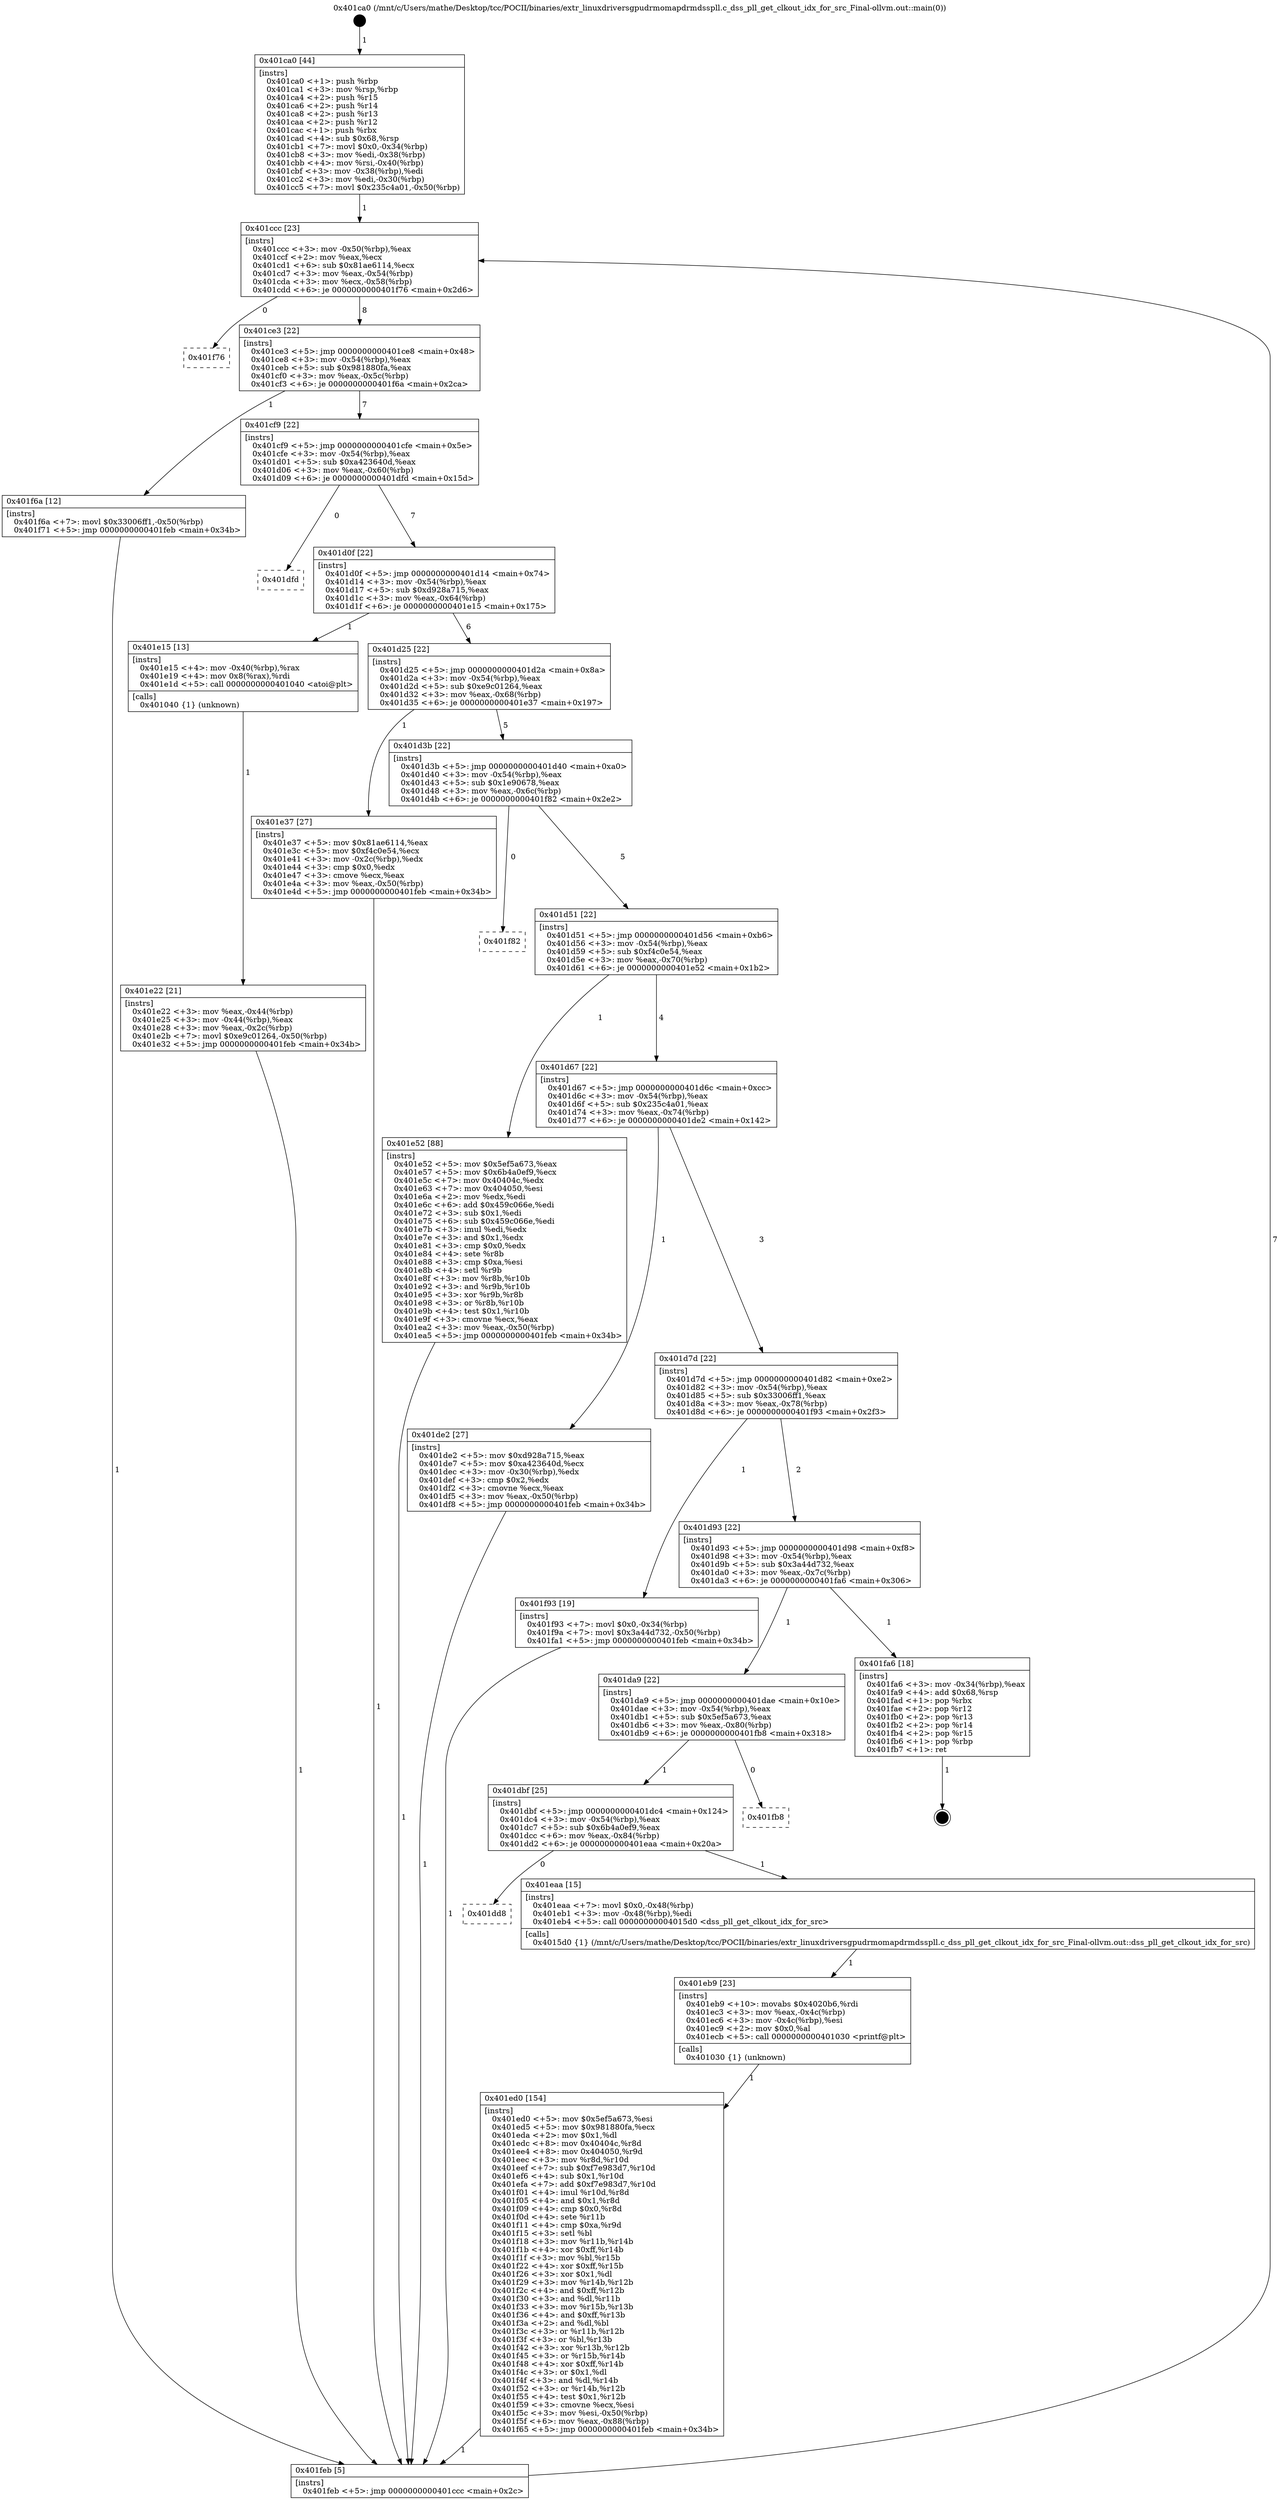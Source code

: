 digraph "0x401ca0" {
  label = "0x401ca0 (/mnt/c/Users/mathe/Desktop/tcc/POCII/binaries/extr_linuxdriversgpudrmomapdrmdsspll.c_dss_pll_get_clkout_idx_for_src_Final-ollvm.out::main(0))"
  labelloc = "t"
  node[shape=record]

  Entry [label="",width=0.3,height=0.3,shape=circle,fillcolor=black,style=filled]
  "0x401ccc" [label="{
     0x401ccc [23]\l
     | [instrs]\l
     &nbsp;&nbsp;0x401ccc \<+3\>: mov -0x50(%rbp),%eax\l
     &nbsp;&nbsp;0x401ccf \<+2\>: mov %eax,%ecx\l
     &nbsp;&nbsp;0x401cd1 \<+6\>: sub $0x81ae6114,%ecx\l
     &nbsp;&nbsp;0x401cd7 \<+3\>: mov %eax,-0x54(%rbp)\l
     &nbsp;&nbsp;0x401cda \<+3\>: mov %ecx,-0x58(%rbp)\l
     &nbsp;&nbsp;0x401cdd \<+6\>: je 0000000000401f76 \<main+0x2d6\>\l
  }"]
  "0x401f76" [label="{
     0x401f76\l
  }", style=dashed]
  "0x401ce3" [label="{
     0x401ce3 [22]\l
     | [instrs]\l
     &nbsp;&nbsp;0x401ce3 \<+5\>: jmp 0000000000401ce8 \<main+0x48\>\l
     &nbsp;&nbsp;0x401ce8 \<+3\>: mov -0x54(%rbp),%eax\l
     &nbsp;&nbsp;0x401ceb \<+5\>: sub $0x981880fa,%eax\l
     &nbsp;&nbsp;0x401cf0 \<+3\>: mov %eax,-0x5c(%rbp)\l
     &nbsp;&nbsp;0x401cf3 \<+6\>: je 0000000000401f6a \<main+0x2ca\>\l
  }"]
  Exit [label="",width=0.3,height=0.3,shape=circle,fillcolor=black,style=filled,peripheries=2]
  "0x401f6a" [label="{
     0x401f6a [12]\l
     | [instrs]\l
     &nbsp;&nbsp;0x401f6a \<+7\>: movl $0x33006ff1,-0x50(%rbp)\l
     &nbsp;&nbsp;0x401f71 \<+5\>: jmp 0000000000401feb \<main+0x34b\>\l
  }"]
  "0x401cf9" [label="{
     0x401cf9 [22]\l
     | [instrs]\l
     &nbsp;&nbsp;0x401cf9 \<+5\>: jmp 0000000000401cfe \<main+0x5e\>\l
     &nbsp;&nbsp;0x401cfe \<+3\>: mov -0x54(%rbp),%eax\l
     &nbsp;&nbsp;0x401d01 \<+5\>: sub $0xa423640d,%eax\l
     &nbsp;&nbsp;0x401d06 \<+3\>: mov %eax,-0x60(%rbp)\l
     &nbsp;&nbsp;0x401d09 \<+6\>: je 0000000000401dfd \<main+0x15d\>\l
  }"]
  "0x401ed0" [label="{
     0x401ed0 [154]\l
     | [instrs]\l
     &nbsp;&nbsp;0x401ed0 \<+5\>: mov $0x5ef5a673,%esi\l
     &nbsp;&nbsp;0x401ed5 \<+5\>: mov $0x981880fa,%ecx\l
     &nbsp;&nbsp;0x401eda \<+2\>: mov $0x1,%dl\l
     &nbsp;&nbsp;0x401edc \<+8\>: mov 0x40404c,%r8d\l
     &nbsp;&nbsp;0x401ee4 \<+8\>: mov 0x404050,%r9d\l
     &nbsp;&nbsp;0x401eec \<+3\>: mov %r8d,%r10d\l
     &nbsp;&nbsp;0x401eef \<+7\>: sub $0xf7e983d7,%r10d\l
     &nbsp;&nbsp;0x401ef6 \<+4\>: sub $0x1,%r10d\l
     &nbsp;&nbsp;0x401efa \<+7\>: add $0xf7e983d7,%r10d\l
     &nbsp;&nbsp;0x401f01 \<+4\>: imul %r10d,%r8d\l
     &nbsp;&nbsp;0x401f05 \<+4\>: and $0x1,%r8d\l
     &nbsp;&nbsp;0x401f09 \<+4\>: cmp $0x0,%r8d\l
     &nbsp;&nbsp;0x401f0d \<+4\>: sete %r11b\l
     &nbsp;&nbsp;0x401f11 \<+4\>: cmp $0xa,%r9d\l
     &nbsp;&nbsp;0x401f15 \<+3\>: setl %bl\l
     &nbsp;&nbsp;0x401f18 \<+3\>: mov %r11b,%r14b\l
     &nbsp;&nbsp;0x401f1b \<+4\>: xor $0xff,%r14b\l
     &nbsp;&nbsp;0x401f1f \<+3\>: mov %bl,%r15b\l
     &nbsp;&nbsp;0x401f22 \<+4\>: xor $0xff,%r15b\l
     &nbsp;&nbsp;0x401f26 \<+3\>: xor $0x1,%dl\l
     &nbsp;&nbsp;0x401f29 \<+3\>: mov %r14b,%r12b\l
     &nbsp;&nbsp;0x401f2c \<+4\>: and $0xff,%r12b\l
     &nbsp;&nbsp;0x401f30 \<+3\>: and %dl,%r11b\l
     &nbsp;&nbsp;0x401f33 \<+3\>: mov %r15b,%r13b\l
     &nbsp;&nbsp;0x401f36 \<+4\>: and $0xff,%r13b\l
     &nbsp;&nbsp;0x401f3a \<+2\>: and %dl,%bl\l
     &nbsp;&nbsp;0x401f3c \<+3\>: or %r11b,%r12b\l
     &nbsp;&nbsp;0x401f3f \<+3\>: or %bl,%r13b\l
     &nbsp;&nbsp;0x401f42 \<+3\>: xor %r13b,%r12b\l
     &nbsp;&nbsp;0x401f45 \<+3\>: or %r15b,%r14b\l
     &nbsp;&nbsp;0x401f48 \<+4\>: xor $0xff,%r14b\l
     &nbsp;&nbsp;0x401f4c \<+3\>: or $0x1,%dl\l
     &nbsp;&nbsp;0x401f4f \<+3\>: and %dl,%r14b\l
     &nbsp;&nbsp;0x401f52 \<+3\>: or %r14b,%r12b\l
     &nbsp;&nbsp;0x401f55 \<+4\>: test $0x1,%r12b\l
     &nbsp;&nbsp;0x401f59 \<+3\>: cmovne %ecx,%esi\l
     &nbsp;&nbsp;0x401f5c \<+3\>: mov %esi,-0x50(%rbp)\l
     &nbsp;&nbsp;0x401f5f \<+6\>: mov %eax,-0x88(%rbp)\l
     &nbsp;&nbsp;0x401f65 \<+5\>: jmp 0000000000401feb \<main+0x34b\>\l
  }"]
  "0x401dfd" [label="{
     0x401dfd\l
  }", style=dashed]
  "0x401d0f" [label="{
     0x401d0f [22]\l
     | [instrs]\l
     &nbsp;&nbsp;0x401d0f \<+5\>: jmp 0000000000401d14 \<main+0x74\>\l
     &nbsp;&nbsp;0x401d14 \<+3\>: mov -0x54(%rbp),%eax\l
     &nbsp;&nbsp;0x401d17 \<+5\>: sub $0xd928a715,%eax\l
     &nbsp;&nbsp;0x401d1c \<+3\>: mov %eax,-0x64(%rbp)\l
     &nbsp;&nbsp;0x401d1f \<+6\>: je 0000000000401e15 \<main+0x175\>\l
  }"]
  "0x401eb9" [label="{
     0x401eb9 [23]\l
     | [instrs]\l
     &nbsp;&nbsp;0x401eb9 \<+10\>: movabs $0x4020b6,%rdi\l
     &nbsp;&nbsp;0x401ec3 \<+3\>: mov %eax,-0x4c(%rbp)\l
     &nbsp;&nbsp;0x401ec6 \<+3\>: mov -0x4c(%rbp),%esi\l
     &nbsp;&nbsp;0x401ec9 \<+2\>: mov $0x0,%al\l
     &nbsp;&nbsp;0x401ecb \<+5\>: call 0000000000401030 \<printf@plt\>\l
     | [calls]\l
     &nbsp;&nbsp;0x401030 \{1\} (unknown)\l
  }"]
  "0x401e15" [label="{
     0x401e15 [13]\l
     | [instrs]\l
     &nbsp;&nbsp;0x401e15 \<+4\>: mov -0x40(%rbp),%rax\l
     &nbsp;&nbsp;0x401e19 \<+4\>: mov 0x8(%rax),%rdi\l
     &nbsp;&nbsp;0x401e1d \<+5\>: call 0000000000401040 \<atoi@plt\>\l
     | [calls]\l
     &nbsp;&nbsp;0x401040 \{1\} (unknown)\l
  }"]
  "0x401d25" [label="{
     0x401d25 [22]\l
     | [instrs]\l
     &nbsp;&nbsp;0x401d25 \<+5\>: jmp 0000000000401d2a \<main+0x8a\>\l
     &nbsp;&nbsp;0x401d2a \<+3\>: mov -0x54(%rbp),%eax\l
     &nbsp;&nbsp;0x401d2d \<+5\>: sub $0xe9c01264,%eax\l
     &nbsp;&nbsp;0x401d32 \<+3\>: mov %eax,-0x68(%rbp)\l
     &nbsp;&nbsp;0x401d35 \<+6\>: je 0000000000401e37 \<main+0x197\>\l
  }"]
  "0x401dd8" [label="{
     0x401dd8\l
  }", style=dashed]
  "0x401e37" [label="{
     0x401e37 [27]\l
     | [instrs]\l
     &nbsp;&nbsp;0x401e37 \<+5\>: mov $0x81ae6114,%eax\l
     &nbsp;&nbsp;0x401e3c \<+5\>: mov $0xf4c0e54,%ecx\l
     &nbsp;&nbsp;0x401e41 \<+3\>: mov -0x2c(%rbp),%edx\l
     &nbsp;&nbsp;0x401e44 \<+3\>: cmp $0x0,%edx\l
     &nbsp;&nbsp;0x401e47 \<+3\>: cmove %ecx,%eax\l
     &nbsp;&nbsp;0x401e4a \<+3\>: mov %eax,-0x50(%rbp)\l
     &nbsp;&nbsp;0x401e4d \<+5\>: jmp 0000000000401feb \<main+0x34b\>\l
  }"]
  "0x401d3b" [label="{
     0x401d3b [22]\l
     | [instrs]\l
     &nbsp;&nbsp;0x401d3b \<+5\>: jmp 0000000000401d40 \<main+0xa0\>\l
     &nbsp;&nbsp;0x401d40 \<+3\>: mov -0x54(%rbp),%eax\l
     &nbsp;&nbsp;0x401d43 \<+5\>: sub $0x1e90678,%eax\l
     &nbsp;&nbsp;0x401d48 \<+3\>: mov %eax,-0x6c(%rbp)\l
     &nbsp;&nbsp;0x401d4b \<+6\>: je 0000000000401f82 \<main+0x2e2\>\l
  }"]
  "0x401eaa" [label="{
     0x401eaa [15]\l
     | [instrs]\l
     &nbsp;&nbsp;0x401eaa \<+7\>: movl $0x0,-0x48(%rbp)\l
     &nbsp;&nbsp;0x401eb1 \<+3\>: mov -0x48(%rbp),%edi\l
     &nbsp;&nbsp;0x401eb4 \<+5\>: call 00000000004015d0 \<dss_pll_get_clkout_idx_for_src\>\l
     | [calls]\l
     &nbsp;&nbsp;0x4015d0 \{1\} (/mnt/c/Users/mathe/Desktop/tcc/POCII/binaries/extr_linuxdriversgpudrmomapdrmdsspll.c_dss_pll_get_clkout_idx_for_src_Final-ollvm.out::dss_pll_get_clkout_idx_for_src)\l
  }"]
  "0x401f82" [label="{
     0x401f82\l
  }", style=dashed]
  "0x401d51" [label="{
     0x401d51 [22]\l
     | [instrs]\l
     &nbsp;&nbsp;0x401d51 \<+5\>: jmp 0000000000401d56 \<main+0xb6\>\l
     &nbsp;&nbsp;0x401d56 \<+3\>: mov -0x54(%rbp),%eax\l
     &nbsp;&nbsp;0x401d59 \<+5\>: sub $0xf4c0e54,%eax\l
     &nbsp;&nbsp;0x401d5e \<+3\>: mov %eax,-0x70(%rbp)\l
     &nbsp;&nbsp;0x401d61 \<+6\>: je 0000000000401e52 \<main+0x1b2\>\l
  }"]
  "0x401dbf" [label="{
     0x401dbf [25]\l
     | [instrs]\l
     &nbsp;&nbsp;0x401dbf \<+5\>: jmp 0000000000401dc4 \<main+0x124\>\l
     &nbsp;&nbsp;0x401dc4 \<+3\>: mov -0x54(%rbp),%eax\l
     &nbsp;&nbsp;0x401dc7 \<+5\>: sub $0x6b4a0ef9,%eax\l
     &nbsp;&nbsp;0x401dcc \<+6\>: mov %eax,-0x84(%rbp)\l
     &nbsp;&nbsp;0x401dd2 \<+6\>: je 0000000000401eaa \<main+0x20a\>\l
  }"]
  "0x401e52" [label="{
     0x401e52 [88]\l
     | [instrs]\l
     &nbsp;&nbsp;0x401e52 \<+5\>: mov $0x5ef5a673,%eax\l
     &nbsp;&nbsp;0x401e57 \<+5\>: mov $0x6b4a0ef9,%ecx\l
     &nbsp;&nbsp;0x401e5c \<+7\>: mov 0x40404c,%edx\l
     &nbsp;&nbsp;0x401e63 \<+7\>: mov 0x404050,%esi\l
     &nbsp;&nbsp;0x401e6a \<+2\>: mov %edx,%edi\l
     &nbsp;&nbsp;0x401e6c \<+6\>: add $0x459c066e,%edi\l
     &nbsp;&nbsp;0x401e72 \<+3\>: sub $0x1,%edi\l
     &nbsp;&nbsp;0x401e75 \<+6\>: sub $0x459c066e,%edi\l
     &nbsp;&nbsp;0x401e7b \<+3\>: imul %edi,%edx\l
     &nbsp;&nbsp;0x401e7e \<+3\>: and $0x1,%edx\l
     &nbsp;&nbsp;0x401e81 \<+3\>: cmp $0x0,%edx\l
     &nbsp;&nbsp;0x401e84 \<+4\>: sete %r8b\l
     &nbsp;&nbsp;0x401e88 \<+3\>: cmp $0xa,%esi\l
     &nbsp;&nbsp;0x401e8b \<+4\>: setl %r9b\l
     &nbsp;&nbsp;0x401e8f \<+3\>: mov %r8b,%r10b\l
     &nbsp;&nbsp;0x401e92 \<+3\>: and %r9b,%r10b\l
     &nbsp;&nbsp;0x401e95 \<+3\>: xor %r9b,%r8b\l
     &nbsp;&nbsp;0x401e98 \<+3\>: or %r8b,%r10b\l
     &nbsp;&nbsp;0x401e9b \<+4\>: test $0x1,%r10b\l
     &nbsp;&nbsp;0x401e9f \<+3\>: cmovne %ecx,%eax\l
     &nbsp;&nbsp;0x401ea2 \<+3\>: mov %eax,-0x50(%rbp)\l
     &nbsp;&nbsp;0x401ea5 \<+5\>: jmp 0000000000401feb \<main+0x34b\>\l
  }"]
  "0x401d67" [label="{
     0x401d67 [22]\l
     | [instrs]\l
     &nbsp;&nbsp;0x401d67 \<+5\>: jmp 0000000000401d6c \<main+0xcc\>\l
     &nbsp;&nbsp;0x401d6c \<+3\>: mov -0x54(%rbp),%eax\l
     &nbsp;&nbsp;0x401d6f \<+5\>: sub $0x235c4a01,%eax\l
     &nbsp;&nbsp;0x401d74 \<+3\>: mov %eax,-0x74(%rbp)\l
     &nbsp;&nbsp;0x401d77 \<+6\>: je 0000000000401de2 \<main+0x142\>\l
  }"]
  "0x401fb8" [label="{
     0x401fb8\l
  }", style=dashed]
  "0x401de2" [label="{
     0x401de2 [27]\l
     | [instrs]\l
     &nbsp;&nbsp;0x401de2 \<+5\>: mov $0xd928a715,%eax\l
     &nbsp;&nbsp;0x401de7 \<+5\>: mov $0xa423640d,%ecx\l
     &nbsp;&nbsp;0x401dec \<+3\>: mov -0x30(%rbp),%edx\l
     &nbsp;&nbsp;0x401def \<+3\>: cmp $0x2,%edx\l
     &nbsp;&nbsp;0x401df2 \<+3\>: cmovne %ecx,%eax\l
     &nbsp;&nbsp;0x401df5 \<+3\>: mov %eax,-0x50(%rbp)\l
     &nbsp;&nbsp;0x401df8 \<+5\>: jmp 0000000000401feb \<main+0x34b\>\l
  }"]
  "0x401d7d" [label="{
     0x401d7d [22]\l
     | [instrs]\l
     &nbsp;&nbsp;0x401d7d \<+5\>: jmp 0000000000401d82 \<main+0xe2\>\l
     &nbsp;&nbsp;0x401d82 \<+3\>: mov -0x54(%rbp),%eax\l
     &nbsp;&nbsp;0x401d85 \<+5\>: sub $0x33006ff1,%eax\l
     &nbsp;&nbsp;0x401d8a \<+3\>: mov %eax,-0x78(%rbp)\l
     &nbsp;&nbsp;0x401d8d \<+6\>: je 0000000000401f93 \<main+0x2f3\>\l
  }"]
  "0x401feb" [label="{
     0x401feb [5]\l
     | [instrs]\l
     &nbsp;&nbsp;0x401feb \<+5\>: jmp 0000000000401ccc \<main+0x2c\>\l
  }"]
  "0x401ca0" [label="{
     0x401ca0 [44]\l
     | [instrs]\l
     &nbsp;&nbsp;0x401ca0 \<+1\>: push %rbp\l
     &nbsp;&nbsp;0x401ca1 \<+3\>: mov %rsp,%rbp\l
     &nbsp;&nbsp;0x401ca4 \<+2\>: push %r15\l
     &nbsp;&nbsp;0x401ca6 \<+2\>: push %r14\l
     &nbsp;&nbsp;0x401ca8 \<+2\>: push %r13\l
     &nbsp;&nbsp;0x401caa \<+2\>: push %r12\l
     &nbsp;&nbsp;0x401cac \<+1\>: push %rbx\l
     &nbsp;&nbsp;0x401cad \<+4\>: sub $0x68,%rsp\l
     &nbsp;&nbsp;0x401cb1 \<+7\>: movl $0x0,-0x34(%rbp)\l
     &nbsp;&nbsp;0x401cb8 \<+3\>: mov %edi,-0x38(%rbp)\l
     &nbsp;&nbsp;0x401cbb \<+4\>: mov %rsi,-0x40(%rbp)\l
     &nbsp;&nbsp;0x401cbf \<+3\>: mov -0x38(%rbp),%edi\l
     &nbsp;&nbsp;0x401cc2 \<+3\>: mov %edi,-0x30(%rbp)\l
     &nbsp;&nbsp;0x401cc5 \<+7\>: movl $0x235c4a01,-0x50(%rbp)\l
  }"]
  "0x401e22" [label="{
     0x401e22 [21]\l
     | [instrs]\l
     &nbsp;&nbsp;0x401e22 \<+3\>: mov %eax,-0x44(%rbp)\l
     &nbsp;&nbsp;0x401e25 \<+3\>: mov -0x44(%rbp),%eax\l
     &nbsp;&nbsp;0x401e28 \<+3\>: mov %eax,-0x2c(%rbp)\l
     &nbsp;&nbsp;0x401e2b \<+7\>: movl $0xe9c01264,-0x50(%rbp)\l
     &nbsp;&nbsp;0x401e32 \<+5\>: jmp 0000000000401feb \<main+0x34b\>\l
  }"]
  "0x401da9" [label="{
     0x401da9 [22]\l
     | [instrs]\l
     &nbsp;&nbsp;0x401da9 \<+5\>: jmp 0000000000401dae \<main+0x10e\>\l
     &nbsp;&nbsp;0x401dae \<+3\>: mov -0x54(%rbp),%eax\l
     &nbsp;&nbsp;0x401db1 \<+5\>: sub $0x5ef5a673,%eax\l
     &nbsp;&nbsp;0x401db6 \<+3\>: mov %eax,-0x80(%rbp)\l
     &nbsp;&nbsp;0x401db9 \<+6\>: je 0000000000401fb8 \<main+0x318\>\l
  }"]
  "0x401f93" [label="{
     0x401f93 [19]\l
     | [instrs]\l
     &nbsp;&nbsp;0x401f93 \<+7\>: movl $0x0,-0x34(%rbp)\l
     &nbsp;&nbsp;0x401f9a \<+7\>: movl $0x3a44d732,-0x50(%rbp)\l
     &nbsp;&nbsp;0x401fa1 \<+5\>: jmp 0000000000401feb \<main+0x34b\>\l
  }"]
  "0x401d93" [label="{
     0x401d93 [22]\l
     | [instrs]\l
     &nbsp;&nbsp;0x401d93 \<+5\>: jmp 0000000000401d98 \<main+0xf8\>\l
     &nbsp;&nbsp;0x401d98 \<+3\>: mov -0x54(%rbp),%eax\l
     &nbsp;&nbsp;0x401d9b \<+5\>: sub $0x3a44d732,%eax\l
     &nbsp;&nbsp;0x401da0 \<+3\>: mov %eax,-0x7c(%rbp)\l
     &nbsp;&nbsp;0x401da3 \<+6\>: je 0000000000401fa6 \<main+0x306\>\l
  }"]
  "0x401fa6" [label="{
     0x401fa6 [18]\l
     | [instrs]\l
     &nbsp;&nbsp;0x401fa6 \<+3\>: mov -0x34(%rbp),%eax\l
     &nbsp;&nbsp;0x401fa9 \<+4\>: add $0x68,%rsp\l
     &nbsp;&nbsp;0x401fad \<+1\>: pop %rbx\l
     &nbsp;&nbsp;0x401fae \<+2\>: pop %r12\l
     &nbsp;&nbsp;0x401fb0 \<+2\>: pop %r13\l
     &nbsp;&nbsp;0x401fb2 \<+2\>: pop %r14\l
     &nbsp;&nbsp;0x401fb4 \<+2\>: pop %r15\l
     &nbsp;&nbsp;0x401fb6 \<+1\>: pop %rbp\l
     &nbsp;&nbsp;0x401fb7 \<+1\>: ret\l
  }"]
  Entry -> "0x401ca0" [label=" 1"]
  "0x401ccc" -> "0x401f76" [label=" 0"]
  "0x401ccc" -> "0x401ce3" [label=" 8"]
  "0x401fa6" -> Exit [label=" 1"]
  "0x401ce3" -> "0x401f6a" [label=" 1"]
  "0x401ce3" -> "0x401cf9" [label=" 7"]
  "0x401f93" -> "0x401feb" [label=" 1"]
  "0x401cf9" -> "0x401dfd" [label=" 0"]
  "0x401cf9" -> "0x401d0f" [label=" 7"]
  "0x401f6a" -> "0x401feb" [label=" 1"]
  "0x401d0f" -> "0x401e15" [label=" 1"]
  "0x401d0f" -> "0x401d25" [label=" 6"]
  "0x401ed0" -> "0x401feb" [label=" 1"]
  "0x401d25" -> "0x401e37" [label=" 1"]
  "0x401d25" -> "0x401d3b" [label=" 5"]
  "0x401eb9" -> "0x401ed0" [label=" 1"]
  "0x401d3b" -> "0x401f82" [label=" 0"]
  "0x401d3b" -> "0x401d51" [label=" 5"]
  "0x401eaa" -> "0x401eb9" [label=" 1"]
  "0x401d51" -> "0x401e52" [label=" 1"]
  "0x401d51" -> "0x401d67" [label=" 4"]
  "0x401dbf" -> "0x401eaa" [label=" 1"]
  "0x401d67" -> "0x401de2" [label=" 1"]
  "0x401d67" -> "0x401d7d" [label=" 3"]
  "0x401de2" -> "0x401feb" [label=" 1"]
  "0x401ca0" -> "0x401ccc" [label=" 1"]
  "0x401feb" -> "0x401ccc" [label=" 7"]
  "0x401e15" -> "0x401e22" [label=" 1"]
  "0x401e22" -> "0x401feb" [label=" 1"]
  "0x401e37" -> "0x401feb" [label=" 1"]
  "0x401e52" -> "0x401feb" [label=" 1"]
  "0x401dbf" -> "0x401dd8" [label=" 0"]
  "0x401d7d" -> "0x401f93" [label=" 1"]
  "0x401d7d" -> "0x401d93" [label=" 2"]
  "0x401da9" -> "0x401fb8" [label=" 0"]
  "0x401d93" -> "0x401fa6" [label=" 1"]
  "0x401d93" -> "0x401da9" [label=" 1"]
  "0x401da9" -> "0x401dbf" [label=" 1"]
}

